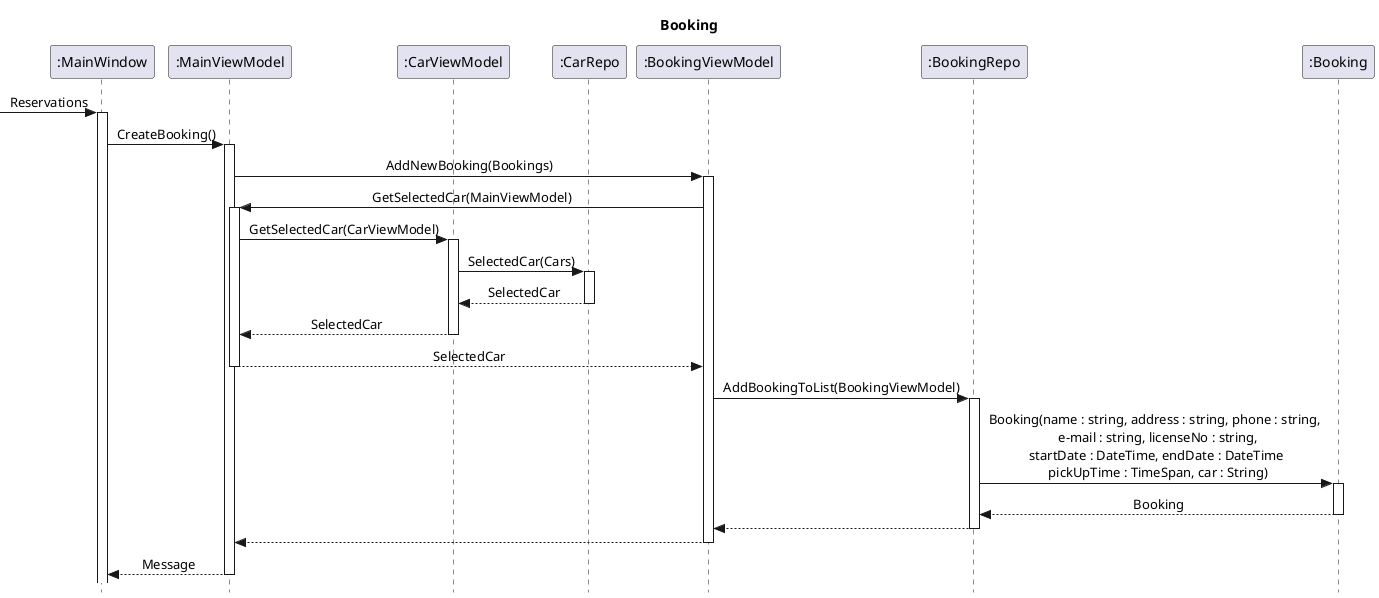 @startuml Booking
skinparam style strictuml
skinparam sequenceMessageAlign center
title Booking

participant ":MainWindow" as MW
participant ":MainViewModel" as MVM

participant ":CarViewModel" as CVM
participant ":CarRepo" as CR
participant ":BookingViewModel" as BVM

participant ":BookingRepo" as BR
participant ":Booking" as BO


-> MW ++: Reservations    
    MW -> MVM ++: CreateBooking()
        MVM -> BVM ++: AddNewBooking(Bookings)
            BVM -> MVM ++: GetSelectedCar(MainViewModel)
        MVM -> CVM ++: GetSelectedCar(CarViewModel)
                    CVM -> CR ++: SelectedCar(Cars)
                    return SelectedCar
            return SelectedCar
        return SelectedCar
            BVM -> BR ++: AddBookingToList(BookingViewModel)
                BR -> BO ++: Booking(name : string, address : string, phone : string, \n e-mail : string, licenseNo : string,\n startDate : DateTime, endDate : DateTime \n pickUpTime : TimeSpan, car : String)
                return Booking
            return
        return
    return Message
@enduml